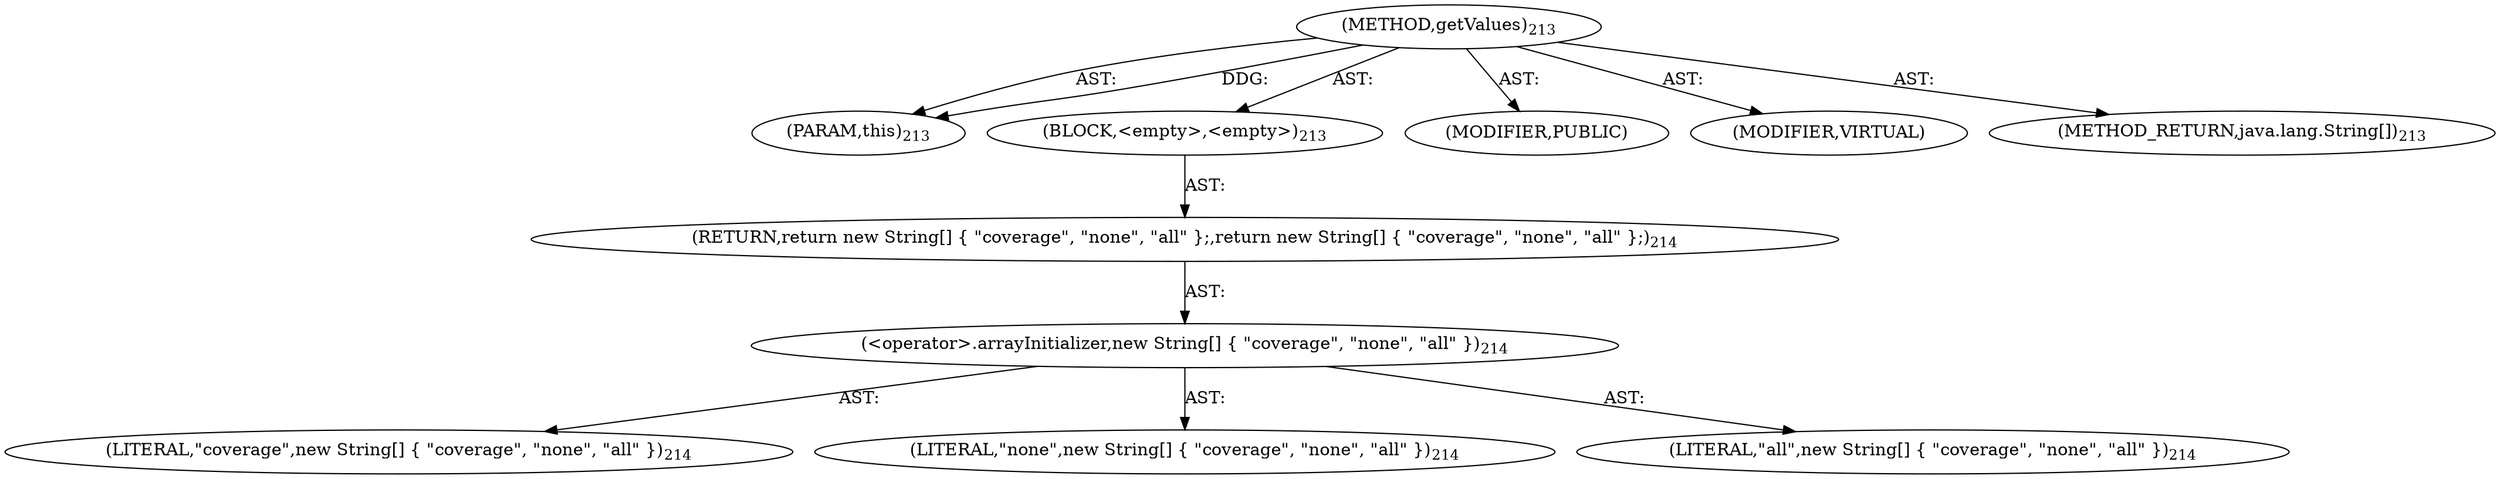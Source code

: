 digraph "getValues" {  
"111669149707" [label = <(METHOD,getValues)<SUB>213</SUB>> ]
"115964117016" [label = <(PARAM,this)<SUB>213</SUB>> ]
"25769803789" [label = <(BLOCK,&lt;empty&gt;,&lt;empty&gt;)<SUB>213</SUB>> ]
"146028888068" [label = <(RETURN,return new String[] { &quot;coverage&quot;, &quot;none&quot;, &quot;all&quot; };,return new String[] { &quot;coverage&quot;, &quot;none&quot;, &quot;all&quot; };)<SUB>214</SUB>> ]
"30064771106" [label = <(&lt;operator&gt;.arrayInitializer,new String[] { &quot;coverage&quot;, &quot;none&quot;, &quot;all&quot; })<SUB>214</SUB>> ]
"90194313221" [label = <(LITERAL,&quot;coverage&quot;,new String[] { &quot;coverage&quot;, &quot;none&quot;, &quot;all&quot; })<SUB>214</SUB>> ]
"90194313222" [label = <(LITERAL,&quot;none&quot;,new String[] { &quot;coverage&quot;, &quot;none&quot;, &quot;all&quot; })<SUB>214</SUB>> ]
"90194313223" [label = <(LITERAL,&quot;all&quot;,new String[] { &quot;coverage&quot;, &quot;none&quot;, &quot;all&quot; })<SUB>214</SUB>> ]
"133143986218" [label = <(MODIFIER,PUBLIC)> ]
"133143986219" [label = <(MODIFIER,VIRTUAL)> ]
"128849018891" [label = <(METHOD_RETURN,java.lang.String[])<SUB>213</SUB>> ]
  "111669149707" -> "115964117016"  [ label = "AST: "] 
  "111669149707" -> "25769803789"  [ label = "AST: "] 
  "111669149707" -> "133143986218"  [ label = "AST: "] 
  "111669149707" -> "133143986219"  [ label = "AST: "] 
  "111669149707" -> "128849018891"  [ label = "AST: "] 
  "25769803789" -> "146028888068"  [ label = "AST: "] 
  "146028888068" -> "30064771106"  [ label = "AST: "] 
  "30064771106" -> "90194313221"  [ label = "AST: "] 
  "30064771106" -> "90194313222"  [ label = "AST: "] 
  "30064771106" -> "90194313223"  [ label = "AST: "] 
  "111669149707" -> "115964117016"  [ label = "DDG: "] 
}
